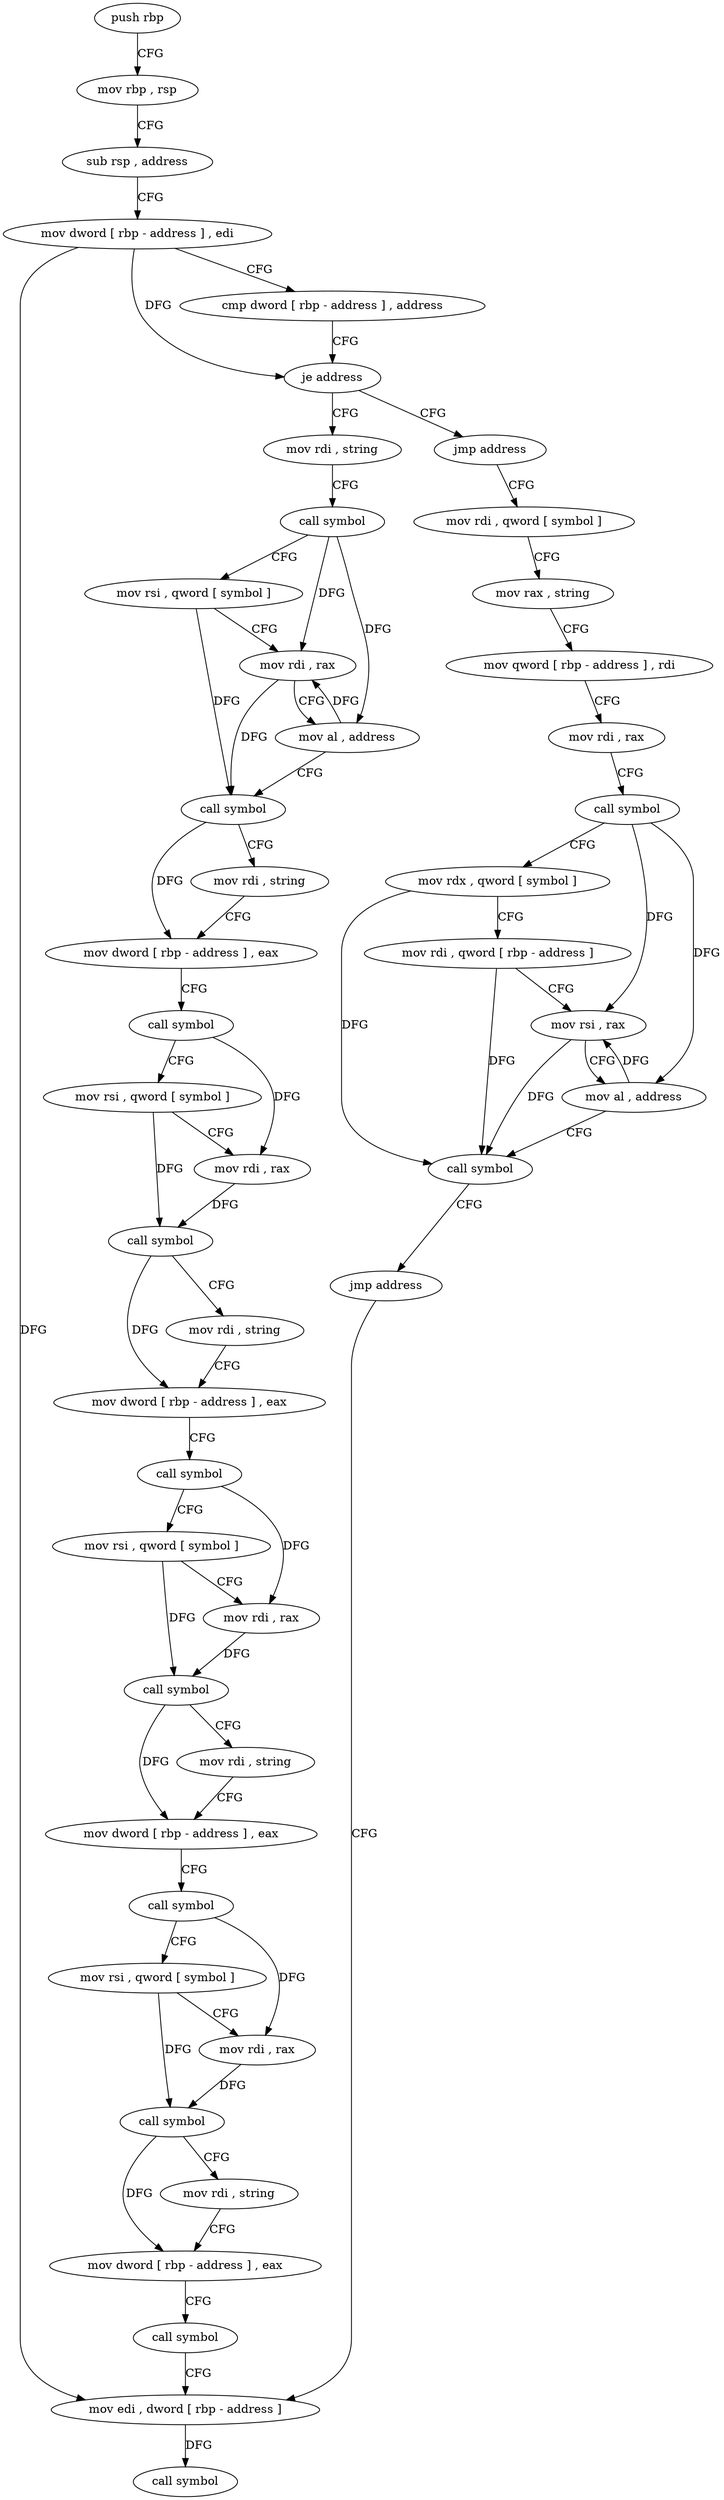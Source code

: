 digraph "func" {
"4200160" [label = "push rbp" ]
"4200161" [label = "mov rbp , rsp" ]
"4200164" [label = "sub rsp , address" ]
"4200168" [label = "mov dword [ rbp - address ] , edi" ]
"4200171" [label = "cmp dword [ rbp - address ] , address" ]
"4200175" [label = "je address" ]
"4200243" [label = "mov rdi , string" ]
"4200181" [label = "jmp address" ]
"4200253" [label = "call symbol" ]
"4200258" [label = "mov rsi , qword [ symbol ]" ]
"4200266" [label = "mov rdi , rax" ]
"4200269" [label = "mov al , address" ]
"4200271" [label = "call symbol" ]
"4200276" [label = "mov rdi , string" ]
"4200286" [label = "mov dword [ rbp - address ] , eax" ]
"4200289" [label = "call symbol" ]
"4200294" [label = "mov rsi , qword [ symbol ]" ]
"4200302" [label = "mov rdi , rax" ]
"4200305" [label = "call symbol" ]
"4200310" [label = "mov rdi , string" ]
"4200320" [label = "mov dword [ rbp - address ] , eax" ]
"4200323" [label = "call symbol" ]
"4200328" [label = "mov rsi , qword [ symbol ]" ]
"4200336" [label = "mov rdi , rax" ]
"4200339" [label = "call symbol" ]
"4200344" [label = "mov rdi , string" ]
"4200354" [label = "mov dword [ rbp - address ] , eax" ]
"4200357" [label = "call symbol" ]
"4200362" [label = "mov rsi , qword [ symbol ]" ]
"4200370" [label = "mov rdi , rax" ]
"4200373" [label = "call symbol" ]
"4200378" [label = "mov rdi , string" ]
"4200388" [label = "mov dword [ rbp - address ] , eax" ]
"4200391" [label = "call symbol" ]
"4200396" [label = "mov edi , dword [ rbp - address ]" ]
"4200186" [label = "mov rdi , qword [ symbol ]" ]
"4200194" [label = "mov rax , string" ]
"4200204" [label = "mov qword [ rbp - address ] , rdi" ]
"4200208" [label = "mov rdi , rax" ]
"4200211" [label = "call symbol" ]
"4200216" [label = "mov rdx , qword [ symbol ]" ]
"4200224" [label = "mov rdi , qword [ rbp - address ]" ]
"4200228" [label = "mov rsi , rax" ]
"4200231" [label = "mov al , address" ]
"4200233" [label = "call symbol" ]
"4200238" [label = "jmp address" ]
"4200399" [label = "call symbol" ]
"4200160" -> "4200161" [ label = "CFG" ]
"4200161" -> "4200164" [ label = "CFG" ]
"4200164" -> "4200168" [ label = "CFG" ]
"4200168" -> "4200171" [ label = "CFG" ]
"4200168" -> "4200175" [ label = "DFG" ]
"4200168" -> "4200396" [ label = "DFG" ]
"4200171" -> "4200175" [ label = "CFG" ]
"4200175" -> "4200243" [ label = "CFG" ]
"4200175" -> "4200181" [ label = "CFG" ]
"4200243" -> "4200253" [ label = "CFG" ]
"4200181" -> "4200186" [ label = "CFG" ]
"4200253" -> "4200258" [ label = "CFG" ]
"4200253" -> "4200266" [ label = "DFG" ]
"4200253" -> "4200269" [ label = "DFG" ]
"4200258" -> "4200266" [ label = "CFG" ]
"4200258" -> "4200271" [ label = "DFG" ]
"4200266" -> "4200269" [ label = "CFG" ]
"4200266" -> "4200271" [ label = "DFG" ]
"4200269" -> "4200271" [ label = "CFG" ]
"4200269" -> "4200266" [ label = "DFG" ]
"4200271" -> "4200276" [ label = "CFG" ]
"4200271" -> "4200286" [ label = "DFG" ]
"4200276" -> "4200286" [ label = "CFG" ]
"4200286" -> "4200289" [ label = "CFG" ]
"4200289" -> "4200294" [ label = "CFG" ]
"4200289" -> "4200302" [ label = "DFG" ]
"4200294" -> "4200302" [ label = "CFG" ]
"4200294" -> "4200305" [ label = "DFG" ]
"4200302" -> "4200305" [ label = "DFG" ]
"4200305" -> "4200310" [ label = "CFG" ]
"4200305" -> "4200320" [ label = "DFG" ]
"4200310" -> "4200320" [ label = "CFG" ]
"4200320" -> "4200323" [ label = "CFG" ]
"4200323" -> "4200328" [ label = "CFG" ]
"4200323" -> "4200336" [ label = "DFG" ]
"4200328" -> "4200336" [ label = "CFG" ]
"4200328" -> "4200339" [ label = "DFG" ]
"4200336" -> "4200339" [ label = "DFG" ]
"4200339" -> "4200344" [ label = "CFG" ]
"4200339" -> "4200354" [ label = "DFG" ]
"4200344" -> "4200354" [ label = "CFG" ]
"4200354" -> "4200357" [ label = "CFG" ]
"4200357" -> "4200362" [ label = "CFG" ]
"4200357" -> "4200370" [ label = "DFG" ]
"4200362" -> "4200370" [ label = "CFG" ]
"4200362" -> "4200373" [ label = "DFG" ]
"4200370" -> "4200373" [ label = "DFG" ]
"4200373" -> "4200378" [ label = "CFG" ]
"4200373" -> "4200388" [ label = "DFG" ]
"4200378" -> "4200388" [ label = "CFG" ]
"4200388" -> "4200391" [ label = "CFG" ]
"4200391" -> "4200396" [ label = "CFG" ]
"4200396" -> "4200399" [ label = "DFG" ]
"4200186" -> "4200194" [ label = "CFG" ]
"4200194" -> "4200204" [ label = "CFG" ]
"4200204" -> "4200208" [ label = "CFG" ]
"4200208" -> "4200211" [ label = "CFG" ]
"4200211" -> "4200216" [ label = "CFG" ]
"4200211" -> "4200228" [ label = "DFG" ]
"4200211" -> "4200231" [ label = "DFG" ]
"4200216" -> "4200224" [ label = "CFG" ]
"4200216" -> "4200233" [ label = "DFG" ]
"4200224" -> "4200228" [ label = "CFG" ]
"4200224" -> "4200233" [ label = "DFG" ]
"4200228" -> "4200231" [ label = "CFG" ]
"4200228" -> "4200233" [ label = "DFG" ]
"4200231" -> "4200233" [ label = "CFG" ]
"4200231" -> "4200228" [ label = "DFG" ]
"4200233" -> "4200238" [ label = "CFG" ]
"4200238" -> "4200396" [ label = "CFG" ]
}
